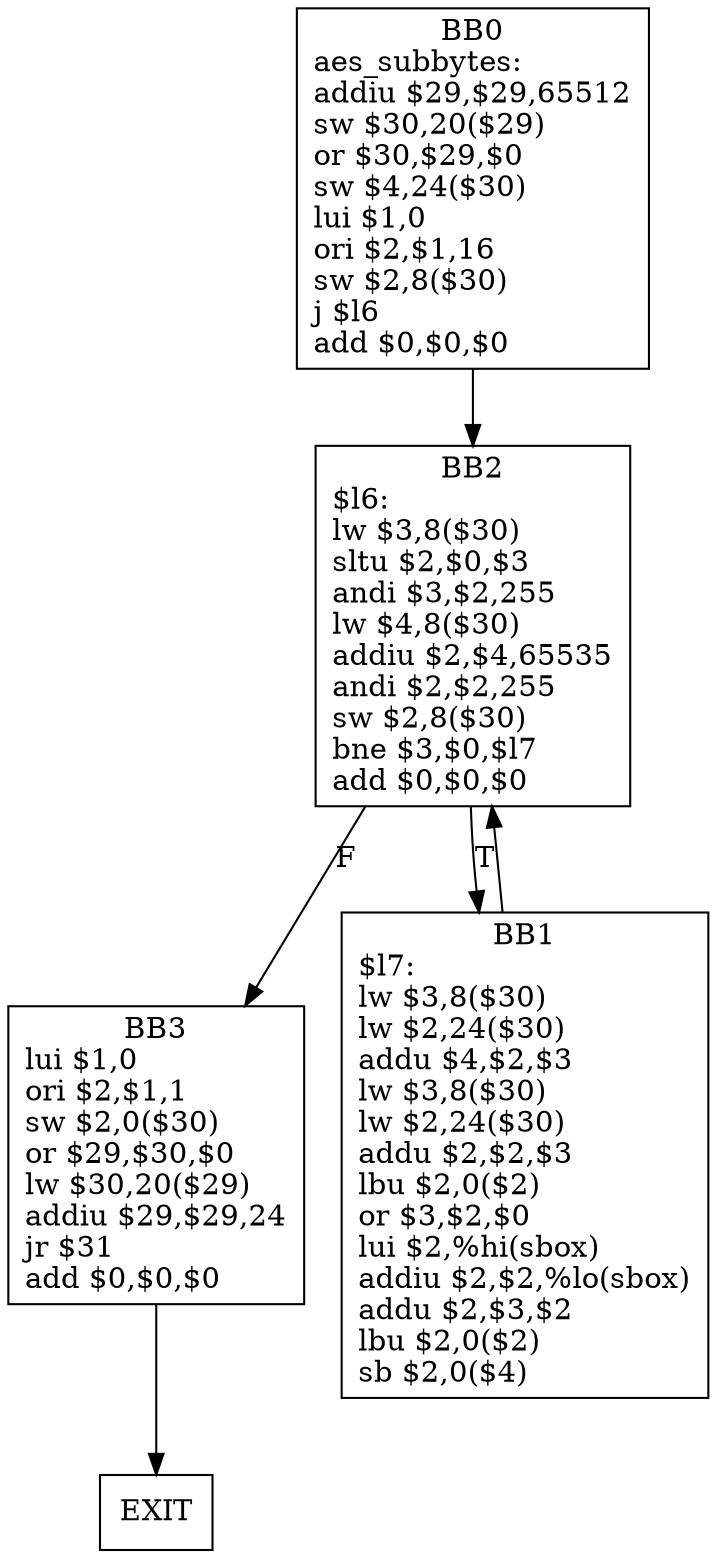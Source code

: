 digraph G1 {
node [shape = box];
BB0 [label = "BB0\naes_subbytes:\laddiu $29,$29,65512\lsw $30,20($29)\lor $30,$29,$0\lsw $4,24($30)\llui $1,0\lori $2,$1,16\lsw $2,8($30)\lj $l6\ladd $0,$0,$0\l"] ;
BB0 -> BB2 [style = filled, label = ""];
BB2 [label = "BB2\n$l6:\llw $3,8($30)\lsltu $2,$0,$3\landi $3,$2,255\llw $4,8($30)\laddiu $2,$4,65535\landi $2,$2,255\lsw $2,8($30)\lbne $3,$0,$l7\ladd $0,$0,$0\l"] ;
BB2 -> BB3 [style = filled, label = "F"];
BB2 -> BB1[style = filled, label = "T"];
BB3 [label = "BB3\nlui $1,0\lori $2,$1,1\lsw $2,0($30)\lor $29,$30,$0\llw $30,20($29)\laddiu $29,$29,24\ljr $31\ladd $0,$0,$0\l"] ;
BB3 -> EXIT  [style = filled, label = ""];
BB1 [label = "BB1\n$l7:\llw $3,8($30)\llw $2,24($30)\laddu $4,$2,$3\llw $3,8($30)\llw $2,24($30)\laddu $2,$2,$3\llbu $2,0($2)\lor $3,$2,$0\llui $2,%hi(sbox)\laddiu $2,$2,%lo(sbox)\laddu $2,$3,$2\llbu $2,0($2)\lsb $2,0($4)\l"] ;
BB1 -> BB2 [style = filled, label = ""];
}
